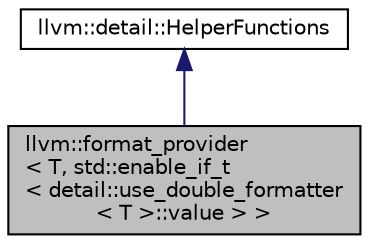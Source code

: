 digraph "llvm::format_provider&lt; T, std::enable_if_t&lt; detail::use_double_formatter&lt; T &gt;::value &gt; &gt;"
{
 // LATEX_PDF_SIZE
  bgcolor="transparent";
  edge [fontname="Helvetica",fontsize="10",labelfontname="Helvetica",labelfontsize="10"];
  node [fontname="Helvetica",fontsize="10",shape=record];
  Node1 [label="llvm::format_provider\l\< T, std::enable_if_t\l\< detail::use_double_formatter\l\< T \>::value \> \>",height=0.2,width=0.4,color="black", fillcolor="grey75", style="filled", fontcolor="black",tooltip="Implementation of format_provider<T> for floating point types."];
  Node2 -> Node1 [dir="back",color="midnightblue",fontsize="10",style="solid",fontname="Helvetica"];
  Node2 [label="llvm::detail::HelperFunctions",height=0.2,width=0.4,color="black",URL="$classllvm_1_1detail_1_1HelperFunctions.html",tooltip=" "];
}
